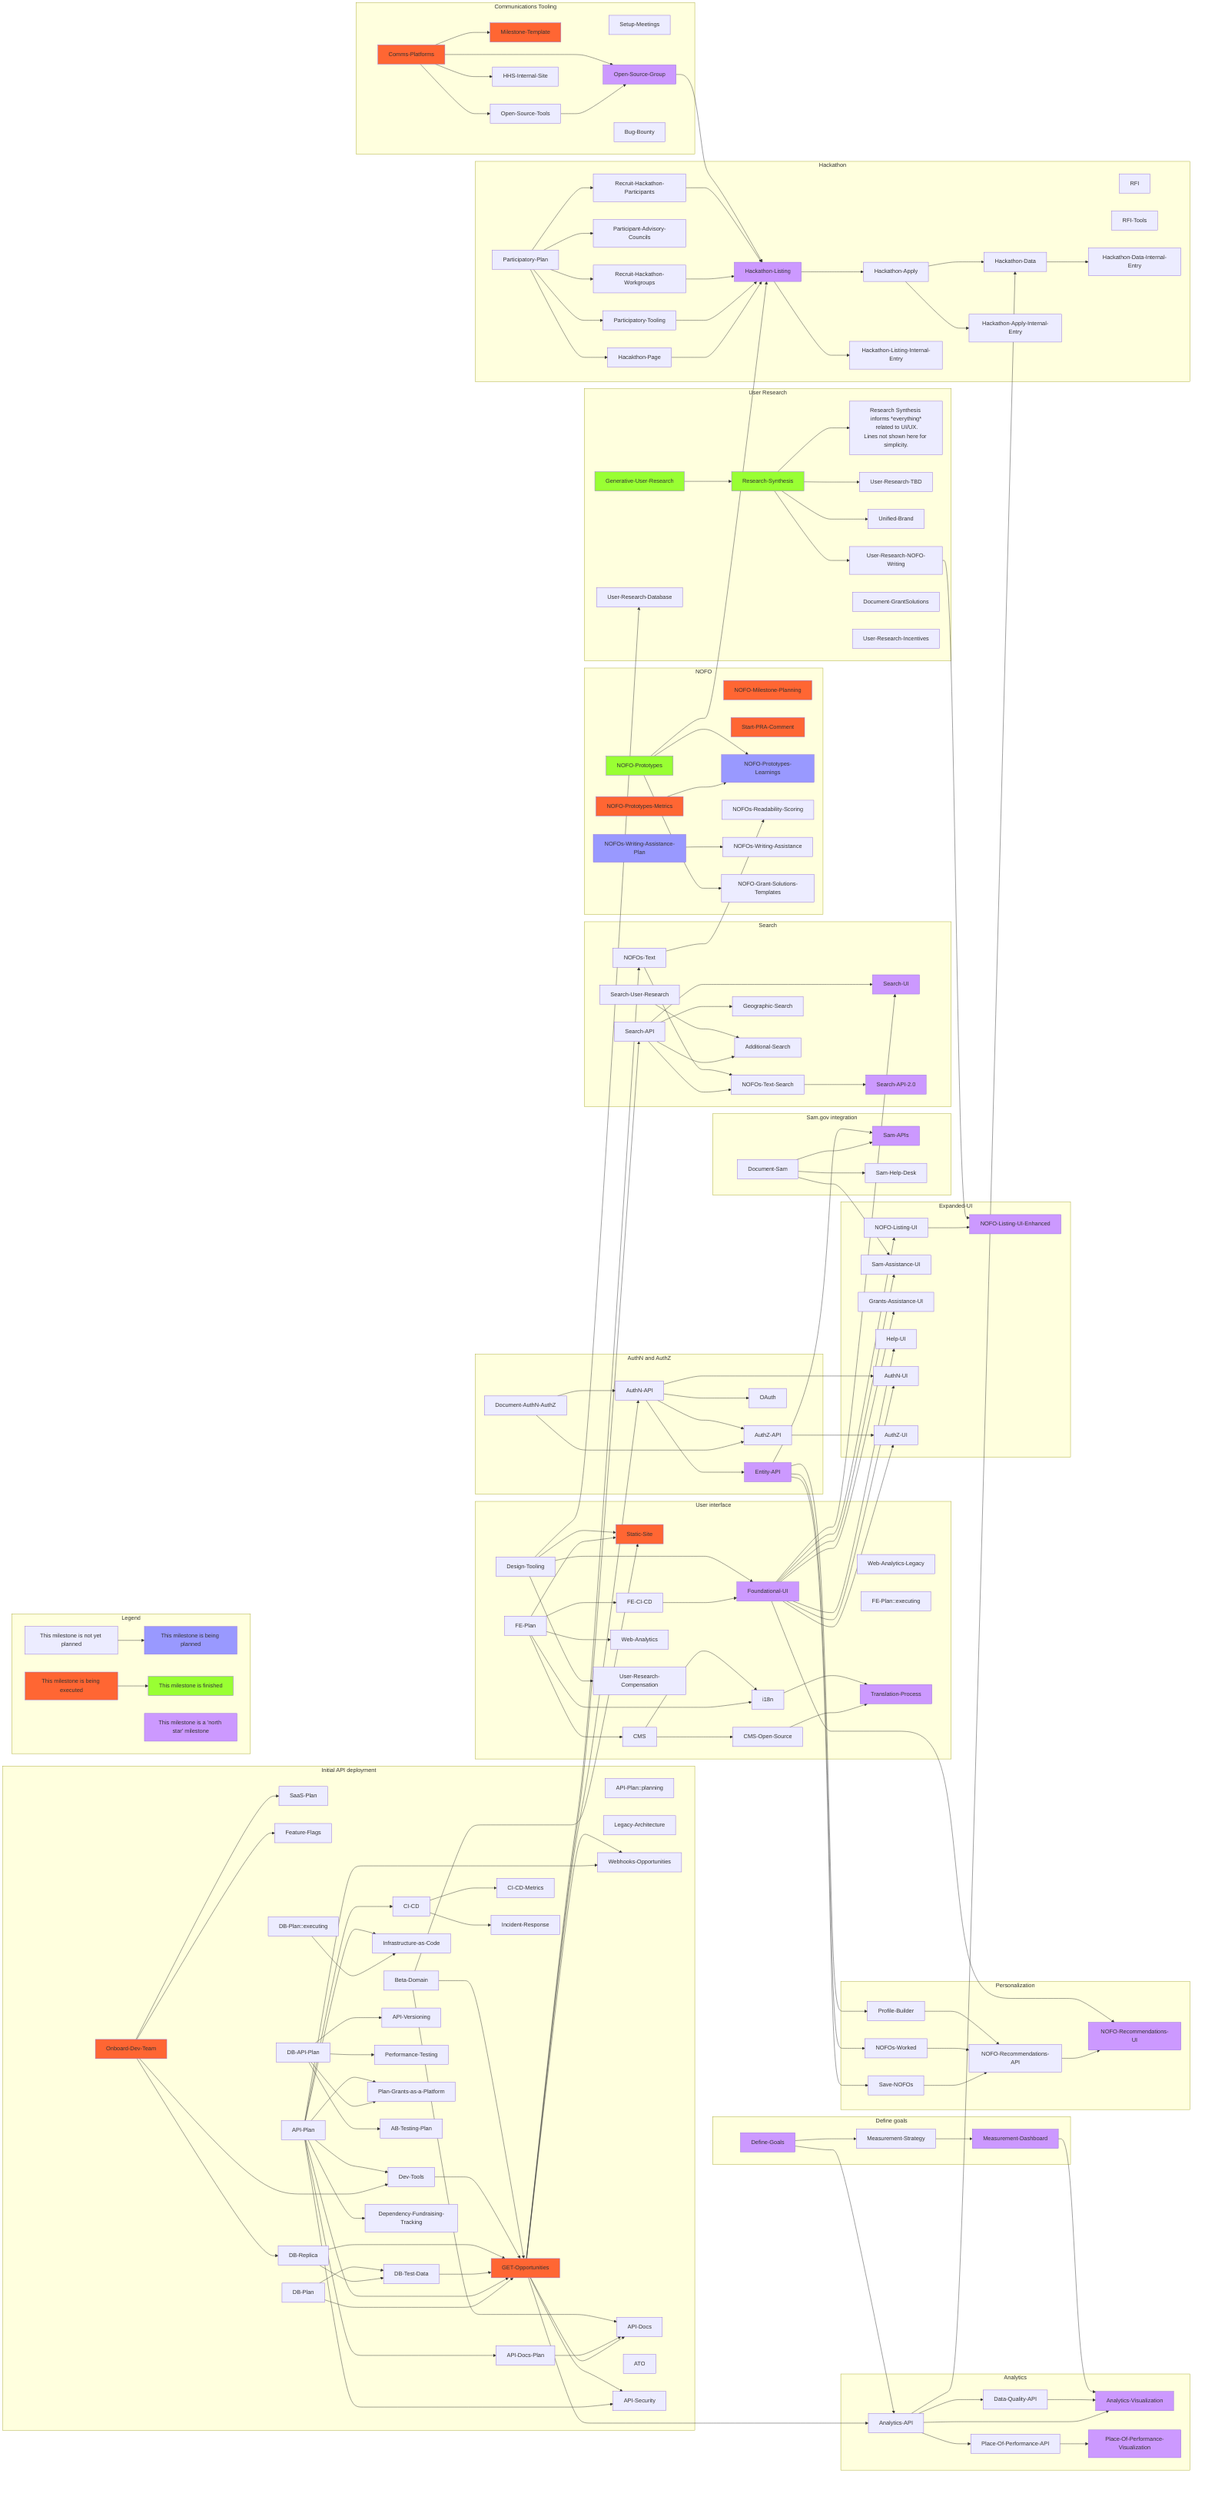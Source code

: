 %% A note on syntax:
%% 1. Since node IDs cannot have spaces, prefer to give each milestone a short name with any spaces replaced by `-`. For instance, "Development Tools Implemented" becomes "Dev-Tools".

%% For unclear reasons, PyCharm's mermaid editor does not support title attributes. Comment on or off the title as needed.

%% ---
%% title: Grants.gov modernization milestones
%% ---

%% Diagram is oriented left-to-right ("LR") rather than top-to-bottom

flowchart LR

    subgraph NOFO
        NOFO-Milestone-Planning:::executing
        NOFO-Prototypes:::finished
        Start-PRA-Comment:::executing
        NOFO-Prototypes-Metrics:::executing
        NOFO-Prototypes-Metrics & NOFO-Prototypes -->
        NOFO-Prototypes-Learnings:::planning
        NOFOs-Readability-Scoring
        NOFOs-Writing-Assistance-Plan:::planning --> NOFOs-Writing-Assistance
        NOFO-Grant-Solutions-Templates
        NOFO-Prototypes --> NOFO-Grant-Solutions-Templates
    end

    subgraph Personalization
        Save-NOFOs
        NOFOs-Worked
        Profile-Builder
        Save-NOFOs & NOFOs-Worked & Profile-Builder --> NOFO-Recommendations-API
        NOFO-Recommendations-API --> NOFO-Recommendations-UI:::northStar
    end

    subgraph User Research
        Research-Synthesis
        Generative-User-Research:::finished --> Research-Synthesis:::finished
        Research-Synthesis --> ev1[Research Synthesis informs *everything*\n related to UI/UX.\nLines not shown here for simplicity.]
        Research-Synthesis --> User-Research-TBD
        Research-Synthesis --> Unified-Brand
        Research-Synthesis --> User-Research-NOFO-Writing
        Document-GrantSolutions
        User-Research-Incentives
        User-Research-Database
    end

    subgraph Sam.gov integration
        Document-Sam
        Document-Sam --> Sam-APIs:::northStar
        Document-Sam --> Sam-Help-Desk
    end

    subgraph Search
        Search-API
        NOFOs-Text
        Search-API --> Search-UI:::northStar
        Search-API --> NOFOs-Text-Search
        Search-API --> Geographic-Search
        Search-User-Research
        Search-API & Search-User-Research --> Additional-Search
        NOFOs-Text --> NOFOs-Text-Search
        NOFOs-Text --> NOFOs-Readability-Scoring
        NOFOs-Text-Search --> Search-API-2.0:::northStar
    end

    subgraph AuthN and AuthZ
        Document-AuthN-AuthZ
        Document-AuthN-AuthZ --> AuthN-API
        Document-AuthN-AuthZ --> AuthZ-API
        AuthN-API --> AuthZ-API
        AuthN-API --> OAuth
        AuthN-API --> Entity-API:::northStar
        Entity-API --> Sam-APIs
        Entity-API --> Save-NOFOs
        Entity-API --> NOFOs-Worked
        Entity-API --> Profile-Builder
    end

    subgraph User interface
        Web-Analytics-Legacy
        FE-Plan::executing
        FE-Plan --> Static-Site:::executing
        FE-CI-CD
        FE-Plan --> FE-CI-CD
        FE-Plan --> CMS
        FE-Plan --> Web-Analytics
        FE-Plan & CMS --> i18n
        CMS --> CMS-Open-Source
        CMS-Open-Source & i18n --> Translation-Process:::northStar
        FE-CI-CD --> Foundational-UI:::northStar
        Foundational-UI --> Search-UI
        Foundational-UI --> NOFO-Recommendations-UI
        Design-Tooling --> Static-Site & Foundational-UI & User-Research-Compensation & User-Research-Database
    end

    subgraph Expanded-UI
        NOFO-Listing-UI
        NOFO-Listing-UI & User-Research-NOFO-Writing --> NOFO-Listing-UI-Enhanced:::northStar
        Foundational-UI --> NOFO-Listing-UI
        Foundational-UI --> Sam-Assistance-UI
        Document-Sam --> Sam-Assistance-UI
        Foundational-UI --> Grants-Assistance-UI
        Foundational-UI --> Help-UI
        Foundational-UI --> AuthN-UI
        Foundational-UI --> AuthZ-UI
        AuthN-API --> AuthN-UI
        AuthZ-API --> AuthZ-UI
    end

    subgraph Define goals
        Define-Goals:::northStar
        Define-Goals --> Measurement-Strategy
        Measurement-Strategy --> Measurement-Dashboard:::northStar
    end

    subgraph Analytics
        Analytics-API
        Define-Goals --> Analytics-API
        Analytics-API --> Data-Quality-API
        Analytics-API & Data-Quality-API --> Analytics-Visualization:::northStar
        Measurement-Dashboard --> Analytics-Visualization
        Analytics-API --> Place-Of-Performance-API
        Place-Of-Performance-API --> Place-Of-Performance-Visualization:::northStar
    end

    subgraph Initial API deployment
        Onboard-Dev-Team --> SaaS-Plan
        SaaS-Plan
        API-Plan::planning
        Legacy-Architecture
        Onboard-Dev-Team:::executing
        Onboard-Dev-Team --> Feature-Flags
        API-Plan --> API-Docs-Plan
        Onboard-Dev-Team --> DB-Replica
        Onboard-Dev-Team & API-Plan --> Dev-Tools
        Beta-Domain
        Beta-Domain --> Static-Site
        DB-Plan::executing & API-Plan --> Infrastructure-as-Code
        DB-Replica & DB-Plan --> DB-Test-Data
        DB-Plan & API-Plan & DB-Test-Data & DB-Replica & Dev-Tools & Beta-Domain --> GET-Opportunities:::executing
        API-Plan & GET-Opportunities --> Webhooks-Opportunities
        GET-Opportunities --> API-Docs
        GET-Opportunities --> AuthN-API
        GET-Opportunities --> Analytics-API
        API-Docs-Plan & Beta-Domain --> API-Docs
        DB-API-Plan --> API-Versioning
        DB-API-Plan --> Performance-Testing
        DB-API-Plan & API-Plan --> Plan-Grants-as-a-Platform
        DB-API-Plan--> AB-Testing-Plan
        ATO
        CI-CD
        API-Plan --> CI-CD
        CI-CD --> CI-CD-Metrics
        CI-CD --> Incident-Response
        API-Plan --> Dependency-Fundraising-Tracking
        GET-Opportunities --> Search-API
        GET-Opportunities --> NOFOs-Text
        API-Plan & GET-Opportunities --> API-Security
    end

    subgraph Hackathon
        Participatory-Plan
        Participatory-Plan --> Hacakthon-Page
        Participatory-Plan --> Participant-Advisory-Councils
        Participatory-Plan --> Participatory-Tooling
        Hackathon-Data
        Hackathon-Listing:::northStar
        Participatory-Plan --> Recruit-Hackathon-Workgroups
        Participatory-Plan --> Recruit-Hackathon-Participants
        RFI
        RFI-Tools
        Hacakthon-Page & NOFO-Prototypes & Participatory-Tooling --> Hackathon-Listing
        Recruit-Hackathon-Workgroups & Recruit-Hackathon-Participants --> Hackathon-Listing
        Hackathon-Listing --> Hackathon-Apply
        Hackathon-Listing --> Hackathon-Listing-Internal-Entry
        Hackathon-Apply --> Hackathon-Data
        Hackathon-Apply --> Hackathon-Apply-Internal-Entry
        Analytics-API --> Hackathon-Data
        Hackathon-Data --> Hackathon-Data-Internal-Entry
    end

    subgraph Communications Tooling
        Setup-Meetings
        Comms-Platforms:::executing --> Milestone-Template:::executing
        Comms-Platforms --> Open-Source-Tools
        Comms-Platforms --> HHS-Internal-Site
        Open-Source-Tools & Comms-Platforms --> Open-Source-Group:::northStar
        Open-Source-Group --> Hackathon-Listing
        Bug-Bounty
    end

    subgraph Legend
        direction LR
        a4[This milestone is not yet planned] --> a3[This milestone is being planned]:::planning
        a2[This milestone is being executed]:::executing --> a1[This milestone is finished]:::finished
        a5[This milestone is a 'north star' milestone]:::northStar
    end


    %% Define some styles
    classDef planning fill:#9999FF
    classDef executing fill:#FF6633
    classDef finished fill:#99FF33
    classDef northStar fill:#cc99ff